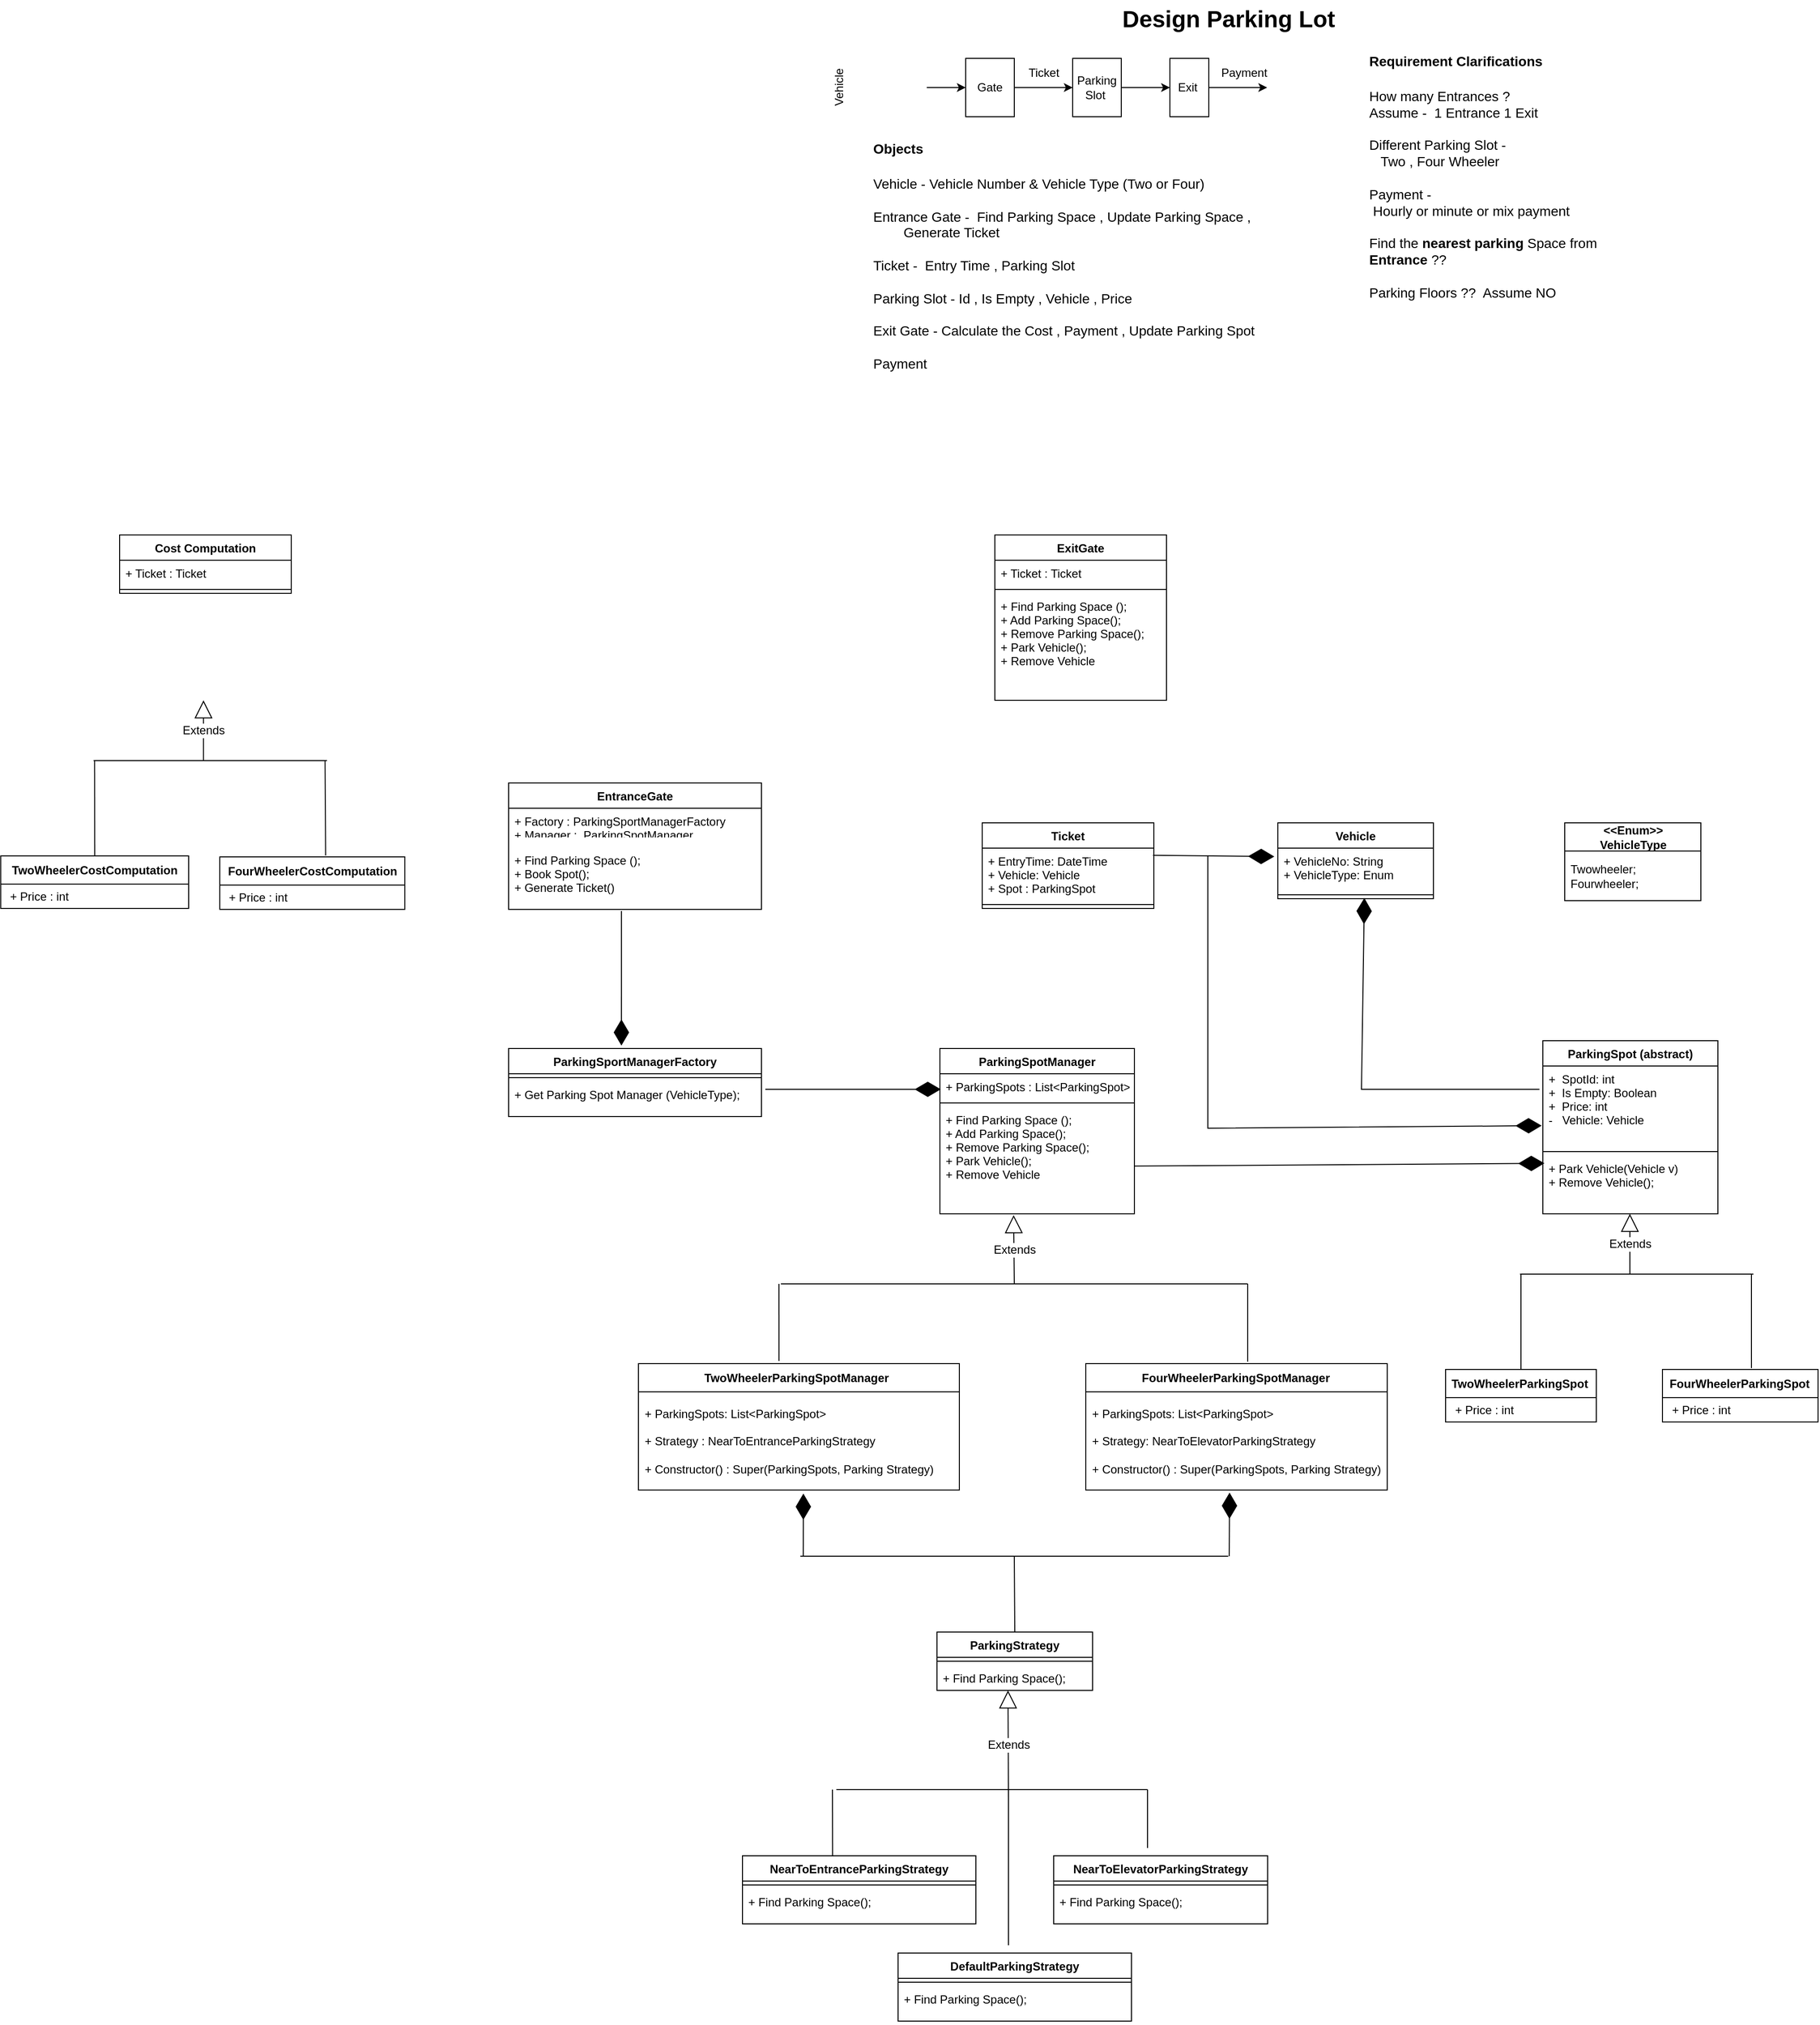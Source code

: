 <mxfile version="20.8.8" type="github">
  <diagram name="Page-1" id="c4acf3e9-155e-7222-9cf6-157b1a14988f">
    <mxGraphModel dx="2573" dy="747" grid="1" gridSize="10" guides="1" tooltips="1" connect="1" arrows="1" fold="1" page="1" pageScale="1" pageWidth="850" pageHeight="1100" background="none" math="0" shadow="0">
      <root>
        <mxCell id="0" />
        <mxCell id="1" parent="0" />
        <mxCell id="zCFs2bRSD1R6RlgsWCKW-6" value="" style="edgeStyle=orthogonalEdgeStyle;rounded=0;orthogonalLoop=1;jettySize=auto;html=1;" edge="1" parent="1" source="zCFs2bRSD1R6RlgsWCKW-3" target="zCFs2bRSD1R6RlgsWCKW-5">
          <mxGeometry relative="1" as="geometry" />
        </mxCell>
        <mxCell id="zCFs2bRSD1R6RlgsWCKW-3" value="" style="shape=image;html=1;verticalAlign=top;verticalLabelPosition=bottom;labelBackgroundColor=#ffffff;imageAspect=0;aspect=fixed;image=https://cdn4.iconfinder.com/data/icons/transportation-and-vehicle/128/Transportation_And_Vehicle_3-10-128.png" vertex="1" parent="1">
          <mxGeometry x="30" y="50" width="80" height="80" as="geometry" />
        </mxCell>
        <mxCell id="zCFs2bRSD1R6RlgsWCKW-11" value="" style="edgeStyle=orthogonalEdgeStyle;rounded=0;orthogonalLoop=1;jettySize=auto;html=1;" edge="1" parent="1" source="zCFs2bRSD1R6RlgsWCKW-5" target="zCFs2bRSD1R6RlgsWCKW-9">
          <mxGeometry relative="1" as="geometry" />
        </mxCell>
        <mxCell id="zCFs2bRSD1R6RlgsWCKW-5" value="Gate" style="whiteSpace=wrap;html=1;" vertex="1" parent="1">
          <mxGeometry x="150" y="60" width="50" height="60" as="geometry" />
        </mxCell>
        <mxCell id="zCFs2bRSD1R6RlgsWCKW-7" value="Ticket" style="text;html=1;align=center;verticalAlign=middle;resizable=0;points=[];autosize=1;strokeColor=none;fillColor=none;" vertex="1" parent="1">
          <mxGeometry x="200" y="60" width="60" height="30" as="geometry" />
        </mxCell>
        <mxCell id="zCFs2bRSD1R6RlgsWCKW-16" value="" style="edgeStyle=orthogonalEdgeStyle;rounded=0;orthogonalLoop=1;jettySize=auto;html=1;" edge="1" parent="1" source="zCFs2bRSD1R6RlgsWCKW-9" target="zCFs2bRSD1R6RlgsWCKW-12">
          <mxGeometry relative="1" as="geometry" />
        </mxCell>
        <mxCell id="zCFs2bRSD1R6RlgsWCKW-9" value="Parking Slot&amp;nbsp;" style="whiteSpace=wrap;html=1;" vertex="1" parent="1">
          <mxGeometry x="260" y="60" width="50" height="60" as="geometry" />
        </mxCell>
        <mxCell id="zCFs2bRSD1R6RlgsWCKW-17" value="" style="edgeStyle=orthogonalEdgeStyle;rounded=0;orthogonalLoop=1;jettySize=auto;html=1;" edge="1" parent="1" source="zCFs2bRSD1R6RlgsWCKW-12" target="zCFs2bRSD1R6RlgsWCKW-14">
          <mxGeometry relative="1" as="geometry" />
        </mxCell>
        <mxCell id="zCFs2bRSD1R6RlgsWCKW-12" value="Exit&amp;nbsp;" style="whiteSpace=wrap;html=1;" vertex="1" parent="1">
          <mxGeometry x="360" y="60" width="40" height="60" as="geometry" />
        </mxCell>
        <mxCell id="zCFs2bRSD1R6RlgsWCKW-14" value="" style="shape=image;html=1;verticalAlign=top;verticalLabelPosition=bottom;labelBackgroundColor=#ffffff;imageAspect=0;aspect=fixed;image=https://cdn4.iconfinder.com/data/icons/transportation-and-vehicle/128/Transportation_And_Vehicle_3-10-128.png" vertex="1" parent="1">
          <mxGeometry x="460" y="50" width="80" height="80" as="geometry" />
        </mxCell>
        <mxCell id="zCFs2bRSD1R6RlgsWCKW-18" value="Payment" style="text;html=1;align=center;verticalAlign=middle;resizable=0;points=[];autosize=1;strokeColor=none;fillColor=none;" vertex="1" parent="1">
          <mxGeometry x="401" y="60" width="70" height="30" as="geometry" />
        </mxCell>
        <mxCell id="zCFs2bRSD1R6RlgsWCKW-19" value="&lt;h1&gt;&lt;font style=&quot;font-size: 14px;&quot;&gt;Requirement Clarifications&lt;/font&gt;&lt;/h1&gt;&lt;div&gt;&lt;font style=&quot;font-size: 14px;&quot;&gt;How many Entrances ?&lt;/font&gt;&lt;/div&gt;&lt;div&gt;&lt;font style=&quot;font-size: 14px;&quot;&gt;Assume -&amp;nbsp;&amp;nbsp;&lt;/font&gt;&lt;span style=&quot;font-size: 14px; background-color: initial;&quot;&gt;1 Entrance&amp;nbsp;&lt;/span&gt;&lt;span style=&quot;font-size: 14px; background-color: initial;&quot;&gt;1 Exit&lt;/span&gt;&lt;/div&gt;&lt;div&gt;&lt;font style=&quot;font-size: 14px;&quot;&gt;&lt;br&gt;&lt;/font&gt;&lt;/div&gt;&lt;div&gt;&lt;font style=&quot;font-size: 14px;&quot;&gt;Different Parking Slot -&amp;nbsp;&lt;/font&gt;&lt;/div&gt;&lt;div&gt;&lt;font style=&quot;font-size: 14px;&quot;&gt;&amp;nbsp; &amp;nbsp;Two , Four Wheeler&amp;nbsp;&lt;/font&gt;&lt;/div&gt;&lt;div&gt;&lt;font style=&quot;font-size: 14px;&quot;&gt;&lt;br&gt;&lt;/font&gt;&lt;/div&gt;&lt;div&gt;&lt;font style=&quot;font-size: 14px;&quot;&gt;Payment -&amp;nbsp;&lt;/font&gt;&lt;/div&gt;&lt;div&gt;&lt;font style=&quot;font-size: 14px;&quot;&gt;&amp;nbsp;Hourly or minute or mix payment&lt;/font&gt;&lt;/div&gt;&lt;div&gt;&lt;font style=&quot;font-size: 14px;&quot;&gt;&lt;br&gt;&lt;/font&gt;&lt;/div&gt;&lt;div&gt;&lt;font style=&quot;font-size: 14px;&quot;&gt;Find the &lt;b&gt;nearest parking&lt;/b&gt; Space from &lt;b&gt;Entrance &lt;/b&gt;??&lt;/font&gt;&lt;/div&gt;&lt;div&gt;&lt;font style=&quot;font-size: 14px;&quot;&gt;&lt;br&gt;&lt;/font&gt;&lt;/div&gt;&lt;div&gt;&lt;font style=&quot;font-size: 14px;&quot;&gt;Parking Floors ??&amp;nbsp; Assume NO&amp;nbsp;&lt;/font&gt;&lt;/div&gt;&lt;div&gt;&lt;font style=&quot;font-size: 14px;&quot;&gt;&lt;br&gt;&lt;/font&gt;&lt;/div&gt;&lt;div&gt;&lt;font style=&quot;font-size: 14px;&quot;&gt;&lt;br&gt;&lt;/font&gt;&lt;/div&gt;" style="text;html=1;strokeColor=none;fillColor=none;spacing=5;spacingTop=-20;whiteSpace=wrap;overflow=hidden;rounded=0;" vertex="1" parent="1">
          <mxGeometry x="560" y="40" width="280" height="280" as="geometry" />
        </mxCell>
        <mxCell id="zCFs2bRSD1R6RlgsWCKW-20" value="&lt;h1&gt;&lt;font style=&quot;font-size: 14px;&quot;&gt;Objects&lt;/font&gt;&lt;/h1&gt;&lt;div&gt;&lt;font style=&quot;font-size: 14px;&quot;&gt;Vehicle - Vehicle Number &amp;amp; Vehicle Type (Two or Four)&lt;/font&gt;&lt;/div&gt;&lt;div&gt;&lt;font style=&quot;font-size: 14px;&quot;&gt;&lt;br&gt;&lt;/font&gt;&lt;/div&gt;&lt;div&gt;&lt;span style=&quot;font-size: 14px; background-color: initial;&quot;&gt;Entrance Gate -&amp;nbsp; Find Parking Space , Update Parking Space ,&amp;nbsp; &amp;nbsp; &amp;nbsp; &amp;nbsp; &lt;span style=&quot;white-space: pre;&quot;&gt;	&lt;/span&gt;&lt;span style=&quot;white-space: pre;&quot;&gt;	&lt;/span&gt;&lt;span style=&quot;white-space: pre;&quot;&gt;	&lt;/span&gt;&amp;nbsp; &amp;nbsp;Generate Ticket&lt;/span&gt;&lt;br&gt;&lt;/div&gt;&lt;div&gt;&lt;span style=&quot;font-size: 14px; background-color: initial;&quot;&gt;&lt;br&gt;&lt;/span&gt;&lt;/div&gt;&lt;div&gt;&lt;font style=&quot;font-size: 14px;&quot;&gt;Ticket -&amp;nbsp; Entry Time , Parking Slot&amp;nbsp;&lt;br&gt;&lt;/font&gt;&lt;/div&gt;&lt;div&gt;&lt;font style=&quot;font-size: 14px;&quot;&gt;&lt;br&gt;&lt;/font&gt;&lt;/div&gt;&lt;div&gt;&lt;font style=&quot;font-size: 14px;&quot;&gt;Parking Slot - Id , Is Empty , Vehicle , Price&lt;/font&gt;&lt;/div&gt;&lt;div&gt;&lt;font style=&quot;font-size: 14px;&quot;&gt;&lt;br&gt;&lt;/font&gt;&lt;/div&gt;&lt;div&gt;&lt;font style=&quot;font-size: 14px;&quot;&gt;Exit Gate - Calculate the Cost , Payment , Update Parking Spot&lt;/font&gt;&lt;/div&gt;&lt;div&gt;&lt;font style=&quot;font-size: 14px;&quot;&gt;&lt;br&gt;&lt;/font&gt;&lt;/div&gt;&lt;div&gt;&lt;font style=&quot;font-size: 14px;&quot;&gt;Payment&lt;/font&gt;&lt;/div&gt;" style="text;html=1;strokeColor=none;fillColor=none;spacing=5;spacingTop=-20;whiteSpace=wrap;overflow=hidden;rounded=0;" vertex="1" parent="1">
          <mxGeometry x="50" y="130" width="420" height="290" as="geometry" />
        </mxCell>
        <mxCell id="zCFs2bRSD1R6RlgsWCKW-21" value="&lt;font style=&quot;&quot;&gt;&lt;span style=&quot;font-size: 24px;&quot;&gt;&lt;b&gt;Design&lt;/b&gt;&lt;/span&gt;&lt;b style=&quot;font-size: 24px;&quot;&gt;&amp;nbsp;Parking Lot&lt;/b&gt;&lt;/font&gt;" style="text;html=1;align=center;verticalAlign=middle;resizable=0;points=[];autosize=1;strokeColor=none;fillColor=none;fontSize=14;" vertex="1" parent="1">
          <mxGeometry x="300" width="240" height="40" as="geometry" />
        </mxCell>
        <mxCell id="zCFs2bRSD1R6RlgsWCKW-23" value="Vehicle" style="text;html=1;align=center;verticalAlign=middle;resizable=0;points=[];autosize=1;strokeColor=none;fillColor=none;rotation=-90;" vertex="1" parent="1">
          <mxGeometry x="-10" y="75" width="60" height="30" as="geometry" />
        </mxCell>
        <mxCell id="zCFs2bRSD1R6RlgsWCKW-37" value="ParkingSpot (abstract)" style="swimlane;fontStyle=1;align=center;verticalAlign=top;childLayout=stackLayout;horizontal=1;startSize=26;horizontalStack=0;resizeParent=1;resizeParentMax=0;resizeLast=0;collapsible=1;marginBottom=0;fontSize=12;" vertex="1" parent="1">
          <mxGeometry x="743.5" y="1070" width="180" height="178" as="geometry">
            <mxRectangle x="390" y="550" width="110" height="30" as="alternateBounds" />
          </mxGeometry>
        </mxCell>
        <mxCell id="zCFs2bRSD1R6RlgsWCKW-38" value="+  SpotId: int&#xa;+  Is Empty: Boolean&#xa;+  Price: int&#xa;-   Vehicle: Vehicle&#xa;" style="text;strokeColor=none;fillColor=none;align=left;verticalAlign=top;spacingLeft=4;spacingRight=4;overflow=hidden;rotatable=0;points=[[0,0.5],[1,0.5]];portConstraint=eastwest;fontSize=12;" vertex="1" parent="zCFs2bRSD1R6RlgsWCKW-37">
          <mxGeometry y="26" width="180" height="84" as="geometry" />
        </mxCell>
        <mxCell id="zCFs2bRSD1R6RlgsWCKW-39" value="" style="line;strokeWidth=1;fillColor=none;align=left;verticalAlign=middle;spacingTop=-1;spacingLeft=3;spacingRight=3;rotatable=0;labelPosition=right;points=[];portConstraint=eastwest;strokeColor=inherit;fontSize=12;" vertex="1" parent="zCFs2bRSD1R6RlgsWCKW-37">
          <mxGeometry y="110" width="180" height="8" as="geometry" />
        </mxCell>
        <mxCell id="zCFs2bRSD1R6RlgsWCKW-40" value="+ Park Vehicle(Vehicle v)&#xa;+ Remove Vehicle();" style="text;strokeColor=none;fillColor=none;align=left;verticalAlign=top;spacingLeft=4;spacingRight=4;overflow=hidden;rotatable=0;points=[[0,0.5],[1,0.5]];portConstraint=eastwest;fontSize=12;" vertex="1" parent="zCFs2bRSD1R6RlgsWCKW-37">
          <mxGeometry y="118" width="180" height="60" as="geometry" />
        </mxCell>
        <mxCell id="zCFs2bRSD1R6RlgsWCKW-42" value="TwoWheelerParkingSpot&amp;nbsp;" style="swimlane;fontStyle=1;align=center;verticalAlign=middle;childLayout=stackLayout;horizontal=1;startSize=29;horizontalStack=0;resizeParent=1;resizeParentMax=0;resizeLast=0;collapsible=0;marginBottom=0;html=1;fontSize=12;" vertex="1" parent="1">
          <mxGeometry x="643.5" y="1408" width="155" height="54" as="geometry" />
        </mxCell>
        <mxCell id="zCFs2bRSD1R6RlgsWCKW-44" value="&amp;nbsp;+ Price : int" style="text;html=1;strokeColor=none;fillColor=none;align=left;verticalAlign=middle;spacingLeft=4;spacingRight=4;overflow=hidden;rotatable=0;points=[[0,0.5],[1,0.5]];portConstraint=eastwest;fontSize=12;" vertex="1" parent="zCFs2bRSD1R6RlgsWCKW-42">
          <mxGeometry y="29" width="155" height="25" as="geometry" />
        </mxCell>
        <mxCell id="zCFs2bRSD1R6RlgsWCKW-45" value="FourWheelerParkingSpot&amp;nbsp;" style="swimlane;fontStyle=1;align=center;verticalAlign=middle;childLayout=stackLayout;horizontal=1;startSize=29;horizontalStack=0;resizeParent=1;resizeParentMax=0;resizeLast=0;collapsible=0;marginBottom=0;html=1;fontSize=12;" vertex="1" parent="1">
          <mxGeometry x="866.5" y="1408" width="160" height="54" as="geometry" />
        </mxCell>
        <mxCell id="zCFs2bRSD1R6RlgsWCKW-47" value="&amp;nbsp;+ Price : int" style="text;html=1;strokeColor=none;fillColor=none;align=left;verticalAlign=middle;spacingLeft=4;spacingRight=4;overflow=hidden;rotatable=0;points=[[0,0.5],[1,0.5]];portConstraint=eastwest;fontSize=12;" vertex="1" parent="zCFs2bRSD1R6RlgsWCKW-45">
          <mxGeometry y="29" width="160" height="25" as="geometry" />
        </mxCell>
        <mxCell id="zCFs2bRSD1R6RlgsWCKW-59" value="ParkingSpotManager" style="swimlane;fontStyle=1;align=center;verticalAlign=top;childLayout=stackLayout;horizontal=1;startSize=26;horizontalStack=0;resizeParent=1;resizeParentMax=0;resizeLast=0;collapsible=1;marginBottom=0;fontSize=12;" vertex="1" parent="1">
          <mxGeometry x="123.5" y="1078" width="200" height="170" as="geometry" />
        </mxCell>
        <mxCell id="zCFs2bRSD1R6RlgsWCKW-60" value="+ ParkingSpots : List&lt;ParkingSpot&gt;" style="text;strokeColor=none;fillColor=none;align=left;verticalAlign=top;spacingLeft=4;spacingRight=4;overflow=hidden;rotatable=0;points=[[0,0.5],[1,0.5]];portConstraint=eastwest;fontSize=12;" vertex="1" parent="zCFs2bRSD1R6RlgsWCKW-59">
          <mxGeometry y="26" width="200" height="26" as="geometry" />
        </mxCell>
        <mxCell id="zCFs2bRSD1R6RlgsWCKW-61" value="" style="line;strokeWidth=1;fillColor=none;align=left;verticalAlign=middle;spacingTop=-1;spacingLeft=3;spacingRight=3;rotatable=0;labelPosition=right;points=[];portConstraint=eastwest;strokeColor=inherit;fontSize=12;" vertex="1" parent="zCFs2bRSD1R6RlgsWCKW-59">
          <mxGeometry y="52" width="200" height="8" as="geometry" />
        </mxCell>
        <mxCell id="zCFs2bRSD1R6RlgsWCKW-62" value="+ Find Parking Space ();&#xa;+ Add Parking Space();&#xa;+ Remove Parking Space();&#xa;+ Park Vehicle();&#xa;+ Remove Vehicle" style="text;strokeColor=none;fillColor=none;align=left;verticalAlign=top;spacingLeft=4;spacingRight=4;overflow=hidden;rotatable=0;points=[[0,0.5],[1,0.5]];portConstraint=eastwest;fontSize=12;" vertex="1" parent="zCFs2bRSD1R6RlgsWCKW-59">
          <mxGeometry y="60" width="200" height="110" as="geometry" />
        </mxCell>
        <mxCell id="zCFs2bRSD1R6RlgsWCKW-63" value="TwoWheelerParkingSpotManager&amp;nbsp;&amp;nbsp;" style="swimlane;fontStyle=1;align=center;verticalAlign=middle;childLayout=stackLayout;horizontal=1;startSize=29;horizontalStack=0;resizeParent=1;resizeParentMax=0;resizeLast=0;collapsible=0;marginBottom=0;html=1;fontSize=12;" vertex="1" parent="1">
          <mxGeometry x="-186.5" y="1402" width="330" height="130" as="geometry" />
        </mxCell>
        <mxCell id="zCFs2bRSD1R6RlgsWCKW-64" value="+ ParkingSpots: List&amp;lt;ParkingSpot&amp;gt;&lt;br&gt;&lt;br&gt;+ Strategy : NearToEntranceParkingStrategy&lt;br&gt;&lt;br&gt;+ Constructor() : Super(ParkingSpots, Parking Strategy)" style="text;html=1;strokeColor=none;fillColor=none;align=left;verticalAlign=middle;spacingLeft=4;spacingRight=4;overflow=hidden;rotatable=0;points=[[0,0.5],[1,0.5]];portConstraint=eastwest;fontSize=12;" vertex="1" parent="zCFs2bRSD1R6RlgsWCKW-63">
          <mxGeometry y="29" width="330" height="101" as="geometry" />
        </mxCell>
        <mxCell id="zCFs2bRSD1R6RlgsWCKW-65" value="FourWheelerParkingSpotManager&amp;nbsp;" style="swimlane;fontStyle=1;align=center;verticalAlign=middle;childLayout=stackLayout;horizontal=1;startSize=29;horizontalStack=0;resizeParent=1;resizeParentMax=0;resizeLast=0;collapsible=0;marginBottom=0;html=1;fontSize=12;" vertex="1" parent="1">
          <mxGeometry x="273.5" y="1402" width="310" height="130" as="geometry" />
        </mxCell>
        <mxCell id="zCFs2bRSD1R6RlgsWCKW-66" value="+ ParkingSpots: List&amp;lt;ParkingSpot&amp;gt;&lt;br&gt;&lt;br&gt;+ Strategy: NearToElevatorParkingStrategy&lt;br&gt;&lt;br&gt;+ Constructor() : Super(ParkingSpots, Parking Strategy)" style="text;html=1;strokeColor=none;fillColor=none;align=left;verticalAlign=middle;spacingLeft=4;spacingRight=4;overflow=hidden;rotatable=0;points=[[0,0.5],[1,0.5]];portConstraint=eastwest;fontSize=12;" vertex="1" parent="zCFs2bRSD1R6RlgsWCKW-65">
          <mxGeometry y="29" width="310" height="101" as="geometry" />
        </mxCell>
        <mxCell id="zCFs2bRSD1R6RlgsWCKW-70" value="" style="endArrow=diamondThin;endFill=1;endSize=24;html=1;rounded=0;fontSize=12;entryX=0.009;entryY=0.834;entryDx=0;entryDy=0;exitX=0.998;exitY=0.281;exitDx=0;exitDy=0;exitPerimeter=0;entryPerimeter=0;" edge="1" parent="1">
          <mxGeometry width="160" relative="1" as="geometry">
            <mxPoint x="323.1" y="1198.91" as="sourcePoint" />
            <mxPoint x="745.12" y="1196.056" as="targetPoint" />
          </mxGeometry>
        </mxCell>
        <mxCell id="zCFs2bRSD1R6RlgsWCKW-72" value="ParkingStrategy" style="swimlane;fontStyle=1;align=center;verticalAlign=top;childLayout=stackLayout;horizontal=1;startSize=26;horizontalStack=0;resizeParent=1;resizeParentMax=0;resizeLast=0;collapsible=1;marginBottom=0;fontSize=12;" vertex="1" parent="1">
          <mxGeometry x="120.5" y="1678" width="160" height="60" as="geometry" />
        </mxCell>
        <mxCell id="zCFs2bRSD1R6RlgsWCKW-74" value="" style="line;strokeWidth=1;fillColor=none;align=left;verticalAlign=middle;spacingTop=-1;spacingLeft=3;spacingRight=3;rotatable=0;labelPosition=right;points=[];portConstraint=eastwest;strokeColor=inherit;fontSize=12;" vertex="1" parent="zCFs2bRSD1R6RlgsWCKW-72">
          <mxGeometry y="26" width="160" height="8" as="geometry" />
        </mxCell>
        <mxCell id="zCFs2bRSD1R6RlgsWCKW-75" value="+ Find Parking Space();" style="text;strokeColor=none;fillColor=none;align=left;verticalAlign=top;spacingLeft=4;spacingRight=4;overflow=hidden;rotatable=0;points=[[0,0.5],[1,0.5]];portConstraint=eastwest;fontSize=12;" vertex="1" parent="zCFs2bRSD1R6RlgsWCKW-72">
          <mxGeometry y="34" width="160" height="26" as="geometry" />
        </mxCell>
        <mxCell id="zCFs2bRSD1R6RlgsWCKW-76" value="NearToEntranceParkingStrategy" style="swimlane;fontStyle=1;align=center;verticalAlign=top;childLayout=stackLayout;horizontal=1;startSize=26;horizontalStack=0;resizeParent=1;resizeParentMax=0;resizeLast=0;collapsible=1;marginBottom=0;fontSize=12;" vertex="1" parent="1">
          <mxGeometry x="-79.5" y="1908" width="240" height="70" as="geometry" />
        </mxCell>
        <mxCell id="zCFs2bRSD1R6RlgsWCKW-78" value="" style="line;strokeWidth=1;fillColor=none;align=left;verticalAlign=middle;spacingTop=-1;spacingLeft=3;spacingRight=3;rotatable=0;labelPosition=right;points=[];portConstraint=eastwest;strokeColor=inherit;fontSize=12;" vertex="1" parent="zCFs2bRSD1R6RlgsWCKW-76">
          <mxGeometry y="26" width="240" height="8" as="geometry" />
        </mxCell>
        <mxCell id="zCFs2bRSD1R6RlgsWCKW-79" value="+ Find Parking Space();" style="text;strokeColor=none;fillColor=none;align=left;verticalAlign=top;spacingLeft=4;spacingRight=4;overflow=hidden;rotatable=0;points=[[0,0.5],[1,0.5]];portConstraint=eastwest;fontSize=12;" vertex="1" parent="zCFs2bRSD1R6RlgsWCKW-76">
          <mxGeometry y="34" width="240" height="36" as="geometry" />
        </mxCell>
        <mxCell id="zCFs2bRSD1R6RlgsWCKW-80" value="NearToElevatorParkingStrategy" style="swimlane;fontStyle=1;align=center;verticalAlign=top;childLayout=stackLayout;horizontal=1;startSize=26;horizontalStack=0;resizeParent=1;resizeParentMax=0;resizeLast=0;collapsible=1;marginBottom=0;fontSize=12;" vertex="1" parent="1">
          <mxGeometry x="240.5" y="1908" width="220" height="70" as="geometry" />
        </mxCell>
        <mxCell id="zCFs2bRSD1R6RlgsWCKW-81" value="" style="line;strokeWidth=1;fillColor=none;align=left;verticalAlign=middle;spacingTop=-1;spacingLeft=3;spacingRight=3;rotatable=0;labelPosition=right;points=[];portConstraint=eastwest;strokeColor=inherit;fontSize=12;" vertex="1" parent="zCFs2bRSD1R6RlgsWCKW-80">
          <mxGeometry y="26" width="220" height="8" as="geometry" />
        </mxCell>
        <mxCell id="zCFs2bRSD1R6RlgsWCKW-82" value="+ Find Parking Space();" style="text;strokeColor=none;fillColor=none;align=left;verticalAlign=top;spacingLeft=4;spacingRight=4;overflow=hidden;rotatable=0;points=[[0,0.5],[1,0.5]];portConstraint=eastwest;fontSize=12;" vertex="1" parent="zCFs2bRSD1R6RlgsWCKW-80">
          <mxGeometry y="34" width="220" height="36" as="geometry" />
        </mxCell>
        <mxCell id="zCFs2bRSD1R6RlgsWCKW-83" value="DefaultParkingStrategy" style="swimlane;fontStyle=1;align=center;verticalAlign=top;childLayout=stackLayout;horizontal=1;startSize=26;horizontalStack=0;resizeParent=1;resizeParentMax=0;resizeLast=0;collapsible=1;marginBottom=0;fontSize=12;" vertex="1" parent="1">
          <mxGeometry x="80.5" y="2008" width="240" height="70" as="geometry" />
        </mxCell>
        <mxCell id="zCFs2bRSD1R6RlgsWCKW-84" value="" style="line;strokeWidth=1;fillColor=none;align=left;verticalAlign=middle;spacingTop=-1;spacingLeft=3;spacingRight=3;rotatable=0;labelPosition=right;points=[];portConstraint=eastwest;strokeColor=inherit;fontSize=12;" vertex="1" parent="zCFs2bRSD1R6RlgsWCKW-83">
          <mxGeometry y="26" width="240" height="8" as="geometry" />
        </mxCell>
        <mxCell id="zCFs2bRSD1R6RlgsWCKW-85" value="+ Find Parking Space();" style="text;strokeColor=none;fillColor=none;align=left;verticalAlign=top;spacingLeft=4;spacingRight=4;overflow=hidden;rotatable=0;points=[[0,0.5],[1,0.5]];portConstraint=eastwest;fontSize=12;" vertex="1" parent="zCFs2bRSD1R6RlgsWCKW-83">
          <mxGeometry y="34" width="240" height="36" as="geometry" />
        </mxCell>
        <mxCell id="zCFs2bRSD1R6RlgsWCKW-89" value="" style="endArrow=diamondThin;endFill=1;endSize=24;html=1;rounded=0;fontSize=12;entryX=0.514;entryY=1.036;entryDx=0;entryDy=0;entryPerimeter=0;" edge="1" parent="1" target="zCFs2bRSD1R6RlgsWCKW-64">
          <mxGeometry width="160" relative="1" as="geometry">
            <mxPoint x="-17" y="1600" as="sourcePoint" />
            <mxPoint x="753.5" y="1216.656" as="targetPoint" />
          </mxGeometry>
        </mxCell>
        <mxCell id="zCFs2bRSD1R6RlgsWCKW-90" value="" style="endArrow=diamondThin;endFill=1;endSize=24;html=1;rounded=0;fontSize=12;entryX=0.477;entryY=1.026;entryDx=0;entryDy=0;entryPerimeter=0;" edge="1" parent="1" target="zCFs2bRSD1R6RlgsWCKW-66">
          <mxGeometry width="160" relative="1" as="geometry">
            <mxPoint x="421" y="1600" as="sourcePoint" />
            <mxPoint x="-6.88" y="1545.636" as="targetPoint" />
          </mxGeometry>
        </mxCell>
        <mxCell id="zCFs2bRSD1R6RlgsWCKW-91" value="Vehicle" style="swimlane;fontStyle=1;align=center;verticalAlign=top;childLayout=stackLayout;horizontal=1;startSize=26;horizontalStack=0;resizeParent=1;resizeParentMax=0;resizeLast=0;collapsible=1;marginBottom=0;fontSize=12;" vertex="1" parent="1">
          <mxGeometry x="471" y="846" width="160" height="78" as="geometry" />
        </mxCell>
        <mxCell id="zCFs2bRSD1R6RlgsWCKW-92" value="+ VehicleNo: String&#xa;+ VehicleType: Enum" style="text;strokeColor=none;fillColor=none;align=left;verticalAlign=top;spacingLeft=4;spacingRight=4;overflow=hidden;rotatable=0;points=[[0,0.5],[1,0.5]];portConstraint=eastwest;fontSize=12;" vertex="1" parent="zCFs2bRSD1R6RlgsWCKW-91">
          <mxGeometry y="26" width="160" height="44" as="geometry" />
        </mxCell>
        <mxCell id="zCFs2bRSD1R6RlgsWCKW-93" value="" style="line;strokeWidth=1;fillColor=none;align=left;verticalAlign=middle;spacingTop=-1;spacingLeft=3;spacingRight=3;rotatable=0;labelPosition=right;points=[];portConstraint=eastwest;strokeColor=inherit;fontSize=12;" vertex="1" parent="zCFs2bRSD1R6RlgsWCKW-91">
          <mxGeometry y="70" width="160" height="8" as="geometry" />
        </mxCell>
        <mxCell id="zCFs2bRSD1R6RlgsWCKW-95" value="&amp;lt;&amp;lt;Enum&amp;gt;&amp;gt;&lt;br&gt;VehicleType" style="swimlane;fontStyle=1;align=center;verticalAlign=middle;childLayout=stackLayout;horizontal=1;startSize=29;horizontalStack=0;resizeParent=1;resizeParentMax=0;resizeLast=0;collapsible=0;marginBottom=0;html=1;fontSize=12;" vertex="1" parent="1">
          <mxGeometry x="766" y="846" width="140" height="80" as="geometry" />
        </mxCell>
        <mxCell id="zCFs2bRSD1R6RlgsWCKW-97" value="Twowheeler;&lt;br&gt;Fourwheeler;" style="text;html=1;strokeColor=none;fillColor=none;align=left;verticalAlign=middle;spacingLeft=4;spacingRight=4;overflow=hidden;rotatable=0;points=[[0,0.5],[1,0.5]];portConstraint=eastwest;fontSize=12;" vertex="1" parent="zCFs2bRSD1R6RlgsWCKW-95">
          <mxGeometry y="29" width="140" height="51" as="geometry" />
        </mxCell>
        <mxCell id="zCFs2bRSD1R6RlgsWCKW-98" value="" style="endArrow=diamondThin;endFill=1;endSize=24;html=1;rounded=0;fontSize=12;entryX=0.556;entryY=0.913;entryDx=0;entryDy=0;entryPerimeter=0;" edge="1" parent="1" target="zCFs2bRSD1R6RlgsWCKW-93">
          <mxGeometry width="160" relative="1" as="geometry">
            <mxPoint x="740" y="1120" as="sourcePoint" />
            <mxPoint x="570" y="930" as="targetPoint" />
            <Array as="points">
              <mxPoint x="557" y="1120" />
            </Array>
          </mxGeometry>
        </mxCell>
        <mxCell id="zCFs2bRSD1R6RlgsWCKW-99" value="Ticket" style="swimlane;fontStyle=1;align=center;verticalAlign=top;childLayout=stackLayout;horizontal=1;startSize=26;horizontalStack=0;resizeParent=1;resizeParentMax=0;resizeLast=0;collapsible=1;marginBottom=0;fontSize=12;" vertex="1" parent="1">
          <mxGeometry x="167" y="846" width="176.5" height="88" as="geometry" />
        </mxCell>
        <mxCell id="zCFs2bRSD1R6RlgsWCKW-100" value="+ EntryTime: DateTime&#xa;+ Vehicle: Vehicle&#xa;+ Spot : ParkingSpot&#xa;" style="text;strokeColor=none;fillColor=none;align=left;verticalAlign=top;spacingLeft=4;spacingRight=4;overflow=hidden;rotatable=0;points=[[0,0.5],[1,0.5]];portConstraint=eastwest;fontSize=12;" vertex="1" parent="zCFs2bRSD1R6RlgsWCKW-99">
          <mxGeometry y="26" width="176.5" height="54" as="geometry" />
        </mxCell>
        <mxCell id="zCFs2bRSD1R6RlgsWCKW-101" value="" style="line;strokeWidth=1;fillColor=none;align=left;verticalAlign=middle;spacingTop=-1;spacingLeft=3;spacingRight=3;rotatable=0;labelPosition=right;points=[];portConstraint=eastwest;strokeColor=inherit;fontSize=12;" vertex="1" parent="zCFs2bRSD1R6RlgsWCKW-99">
          <mxGeometry y="80" width="176.5" height="8" as="geometry" />
        </mxCell>
        <mxCell id="zCFs2bRSD1R6RlgsWCKW-103" value="" style="endArrow=diamondThin;endFill=1;endSize=24;html=1;rounded=0;fontSize=12;entryX=-0.023;entryY=0.197;entryDx=0;entryDy=0;exitX=0.995;exitY=0.136;exitDx=0;exitDy=0;exitPerimeter=0;entryPerimeter=0;" edge="1" parent="1" source="zCFs2bRSD1R6RlgsWCKW-100" target="zCFs2bRSD1R6RlgsWCKW-92">
          <mxGeometry width="160" relative="1" as="geometry">
            <mxPoint x="837.38" y="1078.042" as="sourcePoint" />
            <mxPoint x="567.36" y="934" as="targetPoint" />
          </mxGeometry>
        </mxCell>
        <mxCell id="zCFs2bRSD1R6RlgsWCKW-104" value="" style="endArrow=diamondThin;endFill=1;endSize=24;html=1;rounded=0;fontSize=12;entryX=-0.001;entryY=0.254;entryDx=0;entryDy=0;entryPerimeter=0;" edge="1" parent="1">
          <mxGeometry width="160" relative="1" as="geometry">
            <mxPoint x="399" y="880" as="sourcePoint" />
            <mxPoint x="742.32" y="1157.336" as="targetPoint" />
            <Array as="points">
              <mxPoint x="399" y="1160" />
            </Array>
          </mxGeometry>
        </mxCell>
        <mxCell id="zCFs2bRSD1R6RlgsWCKW-105" value="" style="endArrow=none;html=1;rounded=0;fontSize=12;exitX=0.438;exitY=-0.021;exitDx=0;exitDy=0;exitPerimeter=0;" edge="1" parent="1" source="zCFs2bRSD1R6RlgsWCKW-63">
          <mxGeometry width="50" height="50" relative="1" as="geometry">
            <mxPoint x="290" y="1400" as="sourcePoint" />
            <mxPoint x="-42" y="1320" as="targetPoint" />
          </mxGeometry>
        </mxCell>
        <mxCell id="zCFs2bRSD1R6RlgsWCKW-106" value="" style="endArrow=none;html=1;rounded=0;fontSize=12;" edge="1" parent="1">
          <mxGeometry width="50" height="50" relative="1" as="geometry">
            <mxPoint x="-40" y="1320" as="sourcePoint" />
            <mxPoint x="440" y="1320" as="targetPoint" />
          </mxGeometry>
        </mxCell>
        <mxCell id="zCFs2bRSD1R6RlgsWCKW-107" value="" style="endArrow=none;html=1;rounded=0;fontSize=12;" edge="1" parent="1">
          <mxGeometry width="50" height="50" relative="1" as="geometry">
            <mxPoint x="440" y="1400" as="sourcePoint" />
            <mxPoint x="440" y="1320" as="targetPoint" />
          </mxGeometry>
        </mxCell>
        <mxCell id="zCFs2bRSD1R6RlgsWCKW-108" value="Extends" style="endArrow=block;endSize=16;endFill=0;html=1;rounded=0;fontSize=12;entryX=0.379;entryY=1.012;entryDx=0;entryDy=0;entryPerimeter=0;" edge="1" parent="1" target="zCFs2bRSD1R6RlgsWCKW-62">
          <mxGeometry width="160" relative="1" as="geometry">
            <mxPoint x="200" y="1320" as="sourcePoint" />
            <mxPoint x="400" y="1610" as="targetPoint" />
          </mxGeometry>
        </mxCell>
        <mxCell id="zCFs2bRSD1R6RlgsWCKW-112" value="Extends" style="endArrow=block;endSize=16;endFill=0;html=1;rounded=0;fontSize=12;entryX=0.379;entryY=1.012;entryDx=0;entryDy=0;entryPerimeter=0;" edge="1" parent="1">
          <mxGeometry width="160" relative="1" as="geometry">
            <mxPoint x="833" y="1310" as="sourcePoint" />
            <mxPoint x="833.0" y="1248" as="targetPoint" />
          </mxGeometry>
        </mxCell>
        <mxCell id="zCFs2bRSD1R6RlgsWCKW-113" value="" style="endArrow=none;html=1;rounded=0;fontSize=12;exitX=0.5;exitY=0;exitDx=0;exitDy=0;" edge="1" parent="1" source="zCFs2bRSD1R6RlgsWCKW-42">
          <mxGeometry width="50" height="50" relative="1" as="geometry">
            <mxPoint x="631.04" y="1389.27" as="sourcePoint" />
            <mxPoint x="721" y="1310" as="targetPoint" />
          </mxGeometry>
        </mxCell>
        <mxCell id="zCFs2bRSD1R6RlgsWCKW-114" value="" style="endArrow=none;html=1;rounded=0;fontSize=12;" edge="1" parent="1">
          <mxGeometry width="50" height="50" relative="1" as="geometry">
            <mxPoint x="720" y="1310" as="sourcePoint" />
            <mxPoint x="960" y="1310" as="targetPoint" />
          </mxGeometry>
        </mxCell>
        <mxCell id="zCFs2bRSD1R6RlgsWCKW-115" value="" style="endArrow=none;html=1;rounded=0;fontSize=12;exitX=0.572;exitY=-0.025;exitDx=0;exitDy=0;exitPerimeter=0;" edge="1" parent="1" source="zCFs2bRSD1R6RlgsWCKW-45">
          <mxGeometry width="50" height="50" relative="1" as="geometry">
            <mxPoint x="1113" y="1390.0" as="sourcePoint" />
            <mxPoint x="958" y="1310" as="targetPoint" />
          </mxGeometry>
        </mxCell>
        <mxCell id="zCFs2bRSD1R6RlgsWCKW-120" value="Extends" style="endArrow=block;endSize=16;endFill=0;html=1;rounded=0;fontSize=12;entryX=0.379;entryY=1.012;entryDx=0;entryDy=0;entryPerimeter=0;" edge="1" parent="1">
          <mxGeometry width="160" relative="1" as="geometry">
            <mxPoint x="194" y="1850" as="sourcePoint" />
            <mxPoint x="193.5" y="1738" as="targetPoint" />
          </mxGeometry>
        </mxCell>
        <mxCell id="zCFs2bRSD1R6RlgsWCKW-121" value="" style="endArrow=none;html=1;rounded=0;fontSize=12;exitX=0.386;exitY=0.009;exitDx=0;exitDy=0;exitPerimeter=0;" edge="1" parent="1" source="zCFs2bRSD1R6RlgsWCKW-76">
          <mxGeometry width="50" height="50" relative="1" as="geometry">
            <mxPoint x="81.5" y="1938" as="sourcePoint" />
            <mxPoint x="13" y="1840" as="targetPoint" />
          </mxGeometry>
        </mxCell>
        <mxCell id="zCFs2bRSD1R6RlgsWCKW-122" value="" style="endArrow=none;html=1;rounded=0;fontSize=12;" edge="1" parent="1">
          <mxGeometry width="50" height="50" relative="1" as="geometry">
            <mxPoint x="17" y="1840" as="sourcePoint" />
            <mxPoint x="337" y="1840" as="targetPoint" />
          </mxGeometry>
        </mxCell>
        <mxCell id="zCFs2bRSD1R6RlgsWCKW-123" value="" style="endArrow=none;html=1;rounded=0;fontSize=12;" edge="1" parent="1">
          <mxGeometry width="50" height="50" relative="1" as="geometry">
            <mxPoint x="337" y="1900" as="sourcePoint" />
            <mxPoint x="337" y="1840" as="targetPoint" />
          </mxGeometry>
        </mxCell>
        <mxCell id="zCFs2bRSD1R6RlgsWCKW-124" value="" style="endArrow=none;html=1;rounded=0;fontSize=12;" edge="1" parent="1">
          <mxGeometry width="50" height="50" relative="1" as="geometry">
            <mxPoint x="194" y="2000" as="sourcePoint" />
            <mxPoint x="194" y="1840" as="targetPoint" />
          </mxGeometry>
        </mxCell>
        <mxCell id="zCFs2bRSD1R6RlgsWCKW-125" value="" style="endArrow=none;html=1;rounded=0;fontSize=12;" edge="1" parent="1">
          <mxGeometry width="50" height="50" relative="1" as="geometry">
            <mxPoint x="-20" y="1600" as="sourcePoint" />
            <mxPoint x="420" y="1600" as="targetPoint" />
          </mxGeometry>
        </mxCell>
        <mxCell id="zCFs2bRSD1R6RlgsWCKW-126" value="" style="endArrow=none;html=1;rounded=0;fontSize=12;entryX=0.5;entryY=0;entryDx=0;entryDy=0;" edge="1" parent="1" target="zCFs2bRSD1R6RlgsWCKW-72">
          <mxGeometry width="50" height="50" relative="1" as="geometry">
            <mxPoint x="200" y="1600" as="sourcePoint" />
            <mxPoint x="731" y="1320.0" as="targetPoint" />
          </mxGeometry>
        </mxCell>
        <mxCell id="zCFs2bRSD1R6RlgsWCKW-127" value="ParkingSportManagerFactory" style="swimlane;fontStyle=1;align=center;verticalAlign=top;childLayout=stackLayout;horizontal=1;startSize=26;horizontalStack=0;resizeParent=1;resizeParentMax=0;resizeLast=0;collapsible=1;marginBottom=0;fontSize=12;" vertex="1" parent="1">
          <mxGeometry x="-320" y="1078" width="260" height="70" as="geometry" />
        </mxCell>
        <mxCell id="zCFs2bRSD1R6RlgsWCKW-129" value="" style="line;strokeWidth=1;fillColor=none;align=left;verticalAlign=middle;spacingTop=-1;spacingLeft=3;spacingRight=3;rotatable=0;labelPosition=right;points=[];portConstraint=eastwest;strokeColor=inherit;fontSize=12;" vertex="1" parent="zCFs2bRSD1R6RlgsWCKW-127">
          <mxGeometry y="26" width="260" height="8" as="geometry" />
        </mxCell>
        <mxCell id="zCFs2bRSD1R6RlgsWCKW-130" value="+ Get Parking Spot Manager (VehicleType);" style="text;strokeColor=none;fillColor=none;align=left;verticalAlign=top;spacingLeft=4;spacingRight=4;overflow=hidden;rotatable=0;points=[[0,0.5],[1,0.5]];portConstraint=eastwest;fontSize=12;" vertex="1" parent="zCFs2bRSD1R6RlgsWCKW-127">
          <mxGeometry y="34" width="260" height="36" as="geometry" />
        </mxCell>
        <mxCell id="zCFs2bRSD1R6RlgsWCKW-131" value="" style="endArrow=diamondThin;endFill=1;endSize=24;html=1;rounded=0;fontSize=12;entryX=0;entryY=0.5;entryDx=0;entryDy=0;" edge="1" parent="1">
          <mxGeometry width="160" relative="1" as="geometry">
            <mxPoint x="-56" y="1120" as="sourcePoint" />
            <mxPoint x="124.5" y="1120" as="targetPoint" />
          </mxGeometry>
        </mxCell>
        <mxCell id="zCFs2bRSD1R6RlgsWCKW-132" value="EntranceGate" style="swimlane;fontStyle=1;align=center;verticalAlign=top;childLayout=stackLayout;horizontal=1;startSize=26;horizontalStack=0;resizeParent=1;resizeParentMax=0;resizeLast=0;collapsible=1;marginBottom=0;fontSize=12;" vertex="1" parent="1">
          <mxGeometry x="-320" y="805" width="260" height="130" as="geometry" />
        </mxCell>
        <mxCell id="zCFs2bRSD1R6RlgsWCKW-133" value="+ Factory : ParkingSportManagerFactory&#xa;+ Manager :  ParkingSpotManager" style="text;strokeColor=none;fillColor=none;align=left;verticalAlign=top;spacingLeft=4;spacingRight=4;overflow=hidden;rotatable=0;points=[[0,0.5],[1,0.5]];portConstraint=eastwest;fontSize=12;" vertex="1" parent="zCFs2bRSD1R6RlgsWCKW-132">
          <mxGeometry y="26" width="260" height="26" as="geometry" />
        </mxCell>
        <mxCell id="zCFs2bRSD1R6RlgsWCKW-135" value="&#xa;+ Find Parking Space ();&#xa;+ Book Spot();&#xa;+ Generate Ticket()&#xa;&#xa;" style="text;strokeColor=none;fillColor=none;align=left;verticalAlign=top;spacingLeft=4;spacingRight=4;overflow=hidden;rotatable=0;points=[[0,0.5],[1,0.5]];portConstraint=eastwest;fontSize=12;" vertex="1" parent="zCFs2bRSD1R6RlgsWCKW-132">
          <mxGeometry y="52" width="260" height="78" as="geometry" />
        </mxCell>
        <mxCell id="zCFs2bRSD1R6RlgsWCKW-136" value="" style="endArrow=diamondThin;endFill=1;endSize=24;html=1;rounded=0;fontSize=12;exitX=0.454;exitY=1.021;exitDx=0;exitDy=0;exitPerimeter=0;" edge="1" parent="1">
          <mxGeometry width="160" relative="1" as="geometry">
            <mxPoint x="-203.96" y="936.638" as="sourcePoint" />
            <mxPoint x="-204" y="1075" as="targetPoint" />
          </mxGeometry>
        </mxCell>
        <mxCell id="zCFs2bRSD1R6RlgsWCKW-141" value="ExitGate" style="swimlane;fontStyle=1;align=center;verticalAlign=top;childLayout=stackLayout;horizontal=1;startSize=26;horizontalStack=0;resizeParent=1;resizeParentMax=0;resizeLast=0;collapsible=1;marginBottom=0;fontSize=12;" vertex="1" parent="1">
          <mxGeometry x="180" y="550" width="176.5" height="170" as="geometry" />
        </mxCell>
        <mxCell id="zCFs2bRSD1R6RlgsWCKW-142" value="+ Ticket : Ticket" style="text;strokeColor=none;fillColor=none;align=left;verticalAlign=top;spacingLeft=4;spacingRight=4;overflow=hidden;rotatable=0;points=[[0,0.5],[1,0.5]];portConstraint=eastwest;fontSize=12;" vertex="1" parent="zCFs2bRSD1R6RlgsWCKW-141">
          <mxGeometry y="26" width="176.5" height="26" as="geometry" />
        </mxCell>
        <mxCell id="zCFs2bRSD1R6RlgsWCKW-143" value="" style="line;strokeWidth=1;fillColor=none;align=left;verticalAlign=middle;spacingTop=-1;spacingLeft=3;spacingRight=3;rotatable=0;labelPosition=right;points=[];portConstraint=eastwest;strokeColor=inherit;fontSize=12;" vertex="1" parent="zCFs2bRSD1R6RlgsWCKW-141">
          <mxGeometry y="52" width="176.5" height="8" as="geometry" />
        </mxCell>
        <mxCell id="zCFs2bRSD1R6RlgsWCKW-144" value="+ Find Parking Space ();&#xa;+ Add Parking Space();&#xa;+ Remove Parking Space();&#xa;+ Park Vehicle();&#xa;+ Remove Vehicle" style="text;strokeColor=none;fillColor=none;align=left;verticalAlign=top;spacingLeft=4;spacingRight=4;overflow=hidden;rotatable=0;points=[[0,0.5],[1,0.5]];portConstraint=eastwest;fontSize=12;" vertex="1" parent="zCFs2bRSD1R6RlgsWCKW-141">
          <mxGeometry y="60" width="176.5" height="110" as="geometry" />
        </mxCell>
        <mxCell id="zCFs2bRSD1R6RlgsWCKW-149" value="Cost Computation" style="swimlane;fontStyle=1;align=center;verticalAlign=top;childLayout=stackLayout;horizontal=1;startSize=26;horizontalStack=0;resizeParent=1;resizeParentMax=0;resizeLast=0;collapsible=1;marginBottom=0;fontSize=12;" vertex="1" parent="1">
          <mxGeometry x="-720" y="550" width="176.5" height="60" as="geometry" />
        </mxCell>
        <mxCell id="zCFs2bRSD1R6RlgsWCKW-150" value="+ Ticket : Ticket" style="text;strokeColor=none;fillColor=none;align=left;verticalAlign=top;spacingLeft=4;spacingRight=4;overflow=hidden;rotatable=0;points=[[0,0.5],[1,0.5]];portConstraint=eastwest;fontSize=12;" vertex="1" parent="zCFs2bRSD1R6RlgsWCKW-149">
          <mxGeometry y="26" width="176.5" height="26" as="geometry" />
        </mxCell>
        <mxCell id="zCFs2bRSD1R6RlgsWCKW-151" value="" style="line;strokeWidth=1;fillColor=none;align=left;verticalAlign=middle;spacingTop=-1;spacingLeft=3;spacingRight=3;rotatable=0;labelPosition=right;points=[];portConstraint=eastwest;strokeColor=inherit;fontSize=12;" vertex="1" parent="zCFs2bRSD1R6RlgsWCKW-149">
          <mxGeometry y="52" width="176.5" height="8" as="geometry" />
        </mxCell>
        <mxCell id="zCFs2bRSD1R6RlgsWCKW-157" value="TwoWheelerCostComputation" style="swimlane;fontStyle=1;align=center;verticalAlign=middle;childLayout=stackLayout;horizontal=1;startSize=29;horizontalStack=0;resizeParent=1;resizeParentMax=0;resizeLast=0;collapsible=0;marginBottom=0;html=1;fontSize=12;" vertex="1" parent="1">
          <mxGeometry x="-842.25" y="880" width="193.25" height="54" as="geometry" />
        </mxCell>
        <mxCell id="zCFs2bRSD1R6RlgsWCKW-158" value="&amp;nbsp;+ Price : int" style="text;html=1;strokeColor=none;fillColor=none;align=left;verticalAlign=middle;spacingLeft=4;spacingRight=4;overflow=hidden;rotatable=0;points=[[0,0.5],[1,0.5]];portConstraint=eastwest;fontSize=12;" vertex="1" parent="zCFs2bRSD1R6RlgsWCKW-157">
          <mxGeometry y="29" width="193.25" height="25" as="geometry" />
        </mxCell>
        <mxCell id="zCFs2bRSD1R6RlgsWCKW-159" value="FourWheelerCostComputation" style="swimlane;fontStyle=1;align=center;verticalAlign=middle;childLayout=stackLayout;horizontal=1;startSize=29;horizontalStack=0;resizeParent=1;resizeParentMax=0;resizeLast=0;collapsible=0;marginBottom=0;html=1;fontSize=12;" vertex="1" parent="1">
          <mxGeometry x="-617" y="881" width="190.25" height="54" as="geometry" />
        </mxCell>
        <mxCell id="zCFs2bRSD1R6RlgsWCKW-160" value="&amp;nbsp;+ Price : int" style="text;html=1;strokeColor=none;fillColor=none;align=left;verticalAlign=middle;spacingLeft=4;spacingRight=4;overflow=hidden;rotatable=0;points=[[0,0.5],[1,0.5]];portConstraint=eastwest;fontSize=12;" vertex="1" parent="zCFs2bRSD1R6RlgsWCKW-159">
          <mxGeometry y="29" width="190.25" height="25" as="geometry" />
        </mxCell>
        <mxCell id="zCFs2bRSD1R6RlgsWCKW-161" value="Extends" style="endArrow=block;endSize=16;endFill=0;html=1;rounded=0;fontSize=12;entryX=0.379;entryY=1.012;entryDx=0;entryDy=0;entryPerimeter=0;" edge="1" parent="1">
          <mxGeometry width="160" relative="1" as="geometry">
            <mxPoint x="-633.75" y="782" as="sourcePoint" />
            <mxPoint x="-633.75" y="720" as="targetPoint" />
          </mxGeometry>
        </mxCell>
        <mxCell id="zCFs2bRSD1R6RlgsWCKW-162" value="" style="endArrow=none;html=1;rounded=0;fontSize=12;exitX=0.5;exitY=0;exitDx=0;exitDy=0;" edge="1" parent="1" source="zCFs2bRSD1R6RlgsWCKW-157">
          <mxGeometry width="50" height="50" relative="1" as="geometry">
            <mxPoint x="-835.71" y="861.27" as="sourcePoint" />
            <mxPoint x="-745.75" y="782" as="targetPoint" />
          </mxGeometry>
        </mxCell>
        <mxCell id="zCFs2bRSD1R6RlgsWCKW-163" value="" style="endArrow=none;html=1;rounded=0;fontSize=12;" edge="1" parent="1">
          <mxGeometry width="50" height="50" relative="1" as="geometry">
            <mxPoint x="-746.75" y="782" as="sourcePoint" />
            <mxPoint x="-506.75" y="782" as="targetPoint" />
          </mxGeometry>
        </mxCell>
        <mxCell id="zCFs2bRSD1R6RlgsWCKW-164" value="" style="endArrow=none;html=1;rounded=0;fontSize=12;exitX=0.572;exitY=-0.025;exitDx=0;exitDy=0;exitPerimeter=0;" edge="1" parent="1" source="zCFs2bRSD1R6RlgsWCKW-159">
          <mxGeometry width="50" height="50" relative="1" as="geometry">
            <mxPoint x="-353.75" y="862.0" as="sourcePoint" />
            <mxPoint x="-508.75" y="782" as="targetPoint" />
          </mxGeometry>
        </mxCell>
      </root>
    </mxGraphModel>
  </diagram>
</mxfile>
